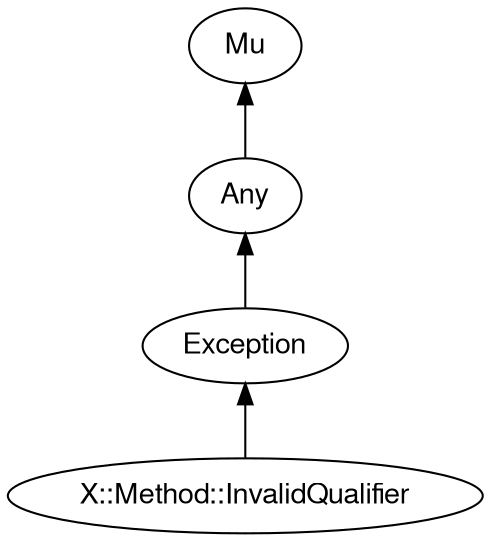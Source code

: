digraph "perl6-type-graph" {
    rankdir=BT;
    splines=polyline;
    overlap=false; 
    // Types
    "X::Method::InvalidQualifier" [color="#000000", fontcolor="#000000", href="/type/X::Method::InvalidQualifier", fontname="FreeSans"];
    "Mu" [color="#000000", fontcolor="#000000", href="/type/Mu", fontname="FreeSans"];
    "Any" [color="#000000", fontcolor="#000000", href="/type/Any", fontname="FreeSans"];
    "Exception" [color="#000000", fontcolor="#000000", href="/type/Exception", fontname="FreeSans"];

    // Superclasses
    "X::Method::InvalidQualifier" -> "Exception" [color="#000000"];
    "Any" -> "Mu" [color="#000000"];
    "Exception" -> "Any" [color="#000000"];

    // Roles
}
